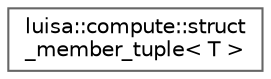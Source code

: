 digraph "类继承关系图"
{
 // LATEX_PDF_SIZE
  bgcolor="transparent";
  edge [fontname=Helvetica,fontsize=10,labelfontname=Helvetica,labelfontsize=10];
  node [fontname=Helvetica,fontsize=10,shape=box,height=0.2,width=0.4];
  rankdir="LR";
  Node0 [id="Node000000",label="luisa::compute::struct\l_member_tuple\< T \>",height=0.2,width=0.4,color="grey40", fillcolor="white", style="filled",URL="$structluisa_1_1compute_1_1struct__member__tuple.html",tooltip=" "];
}
